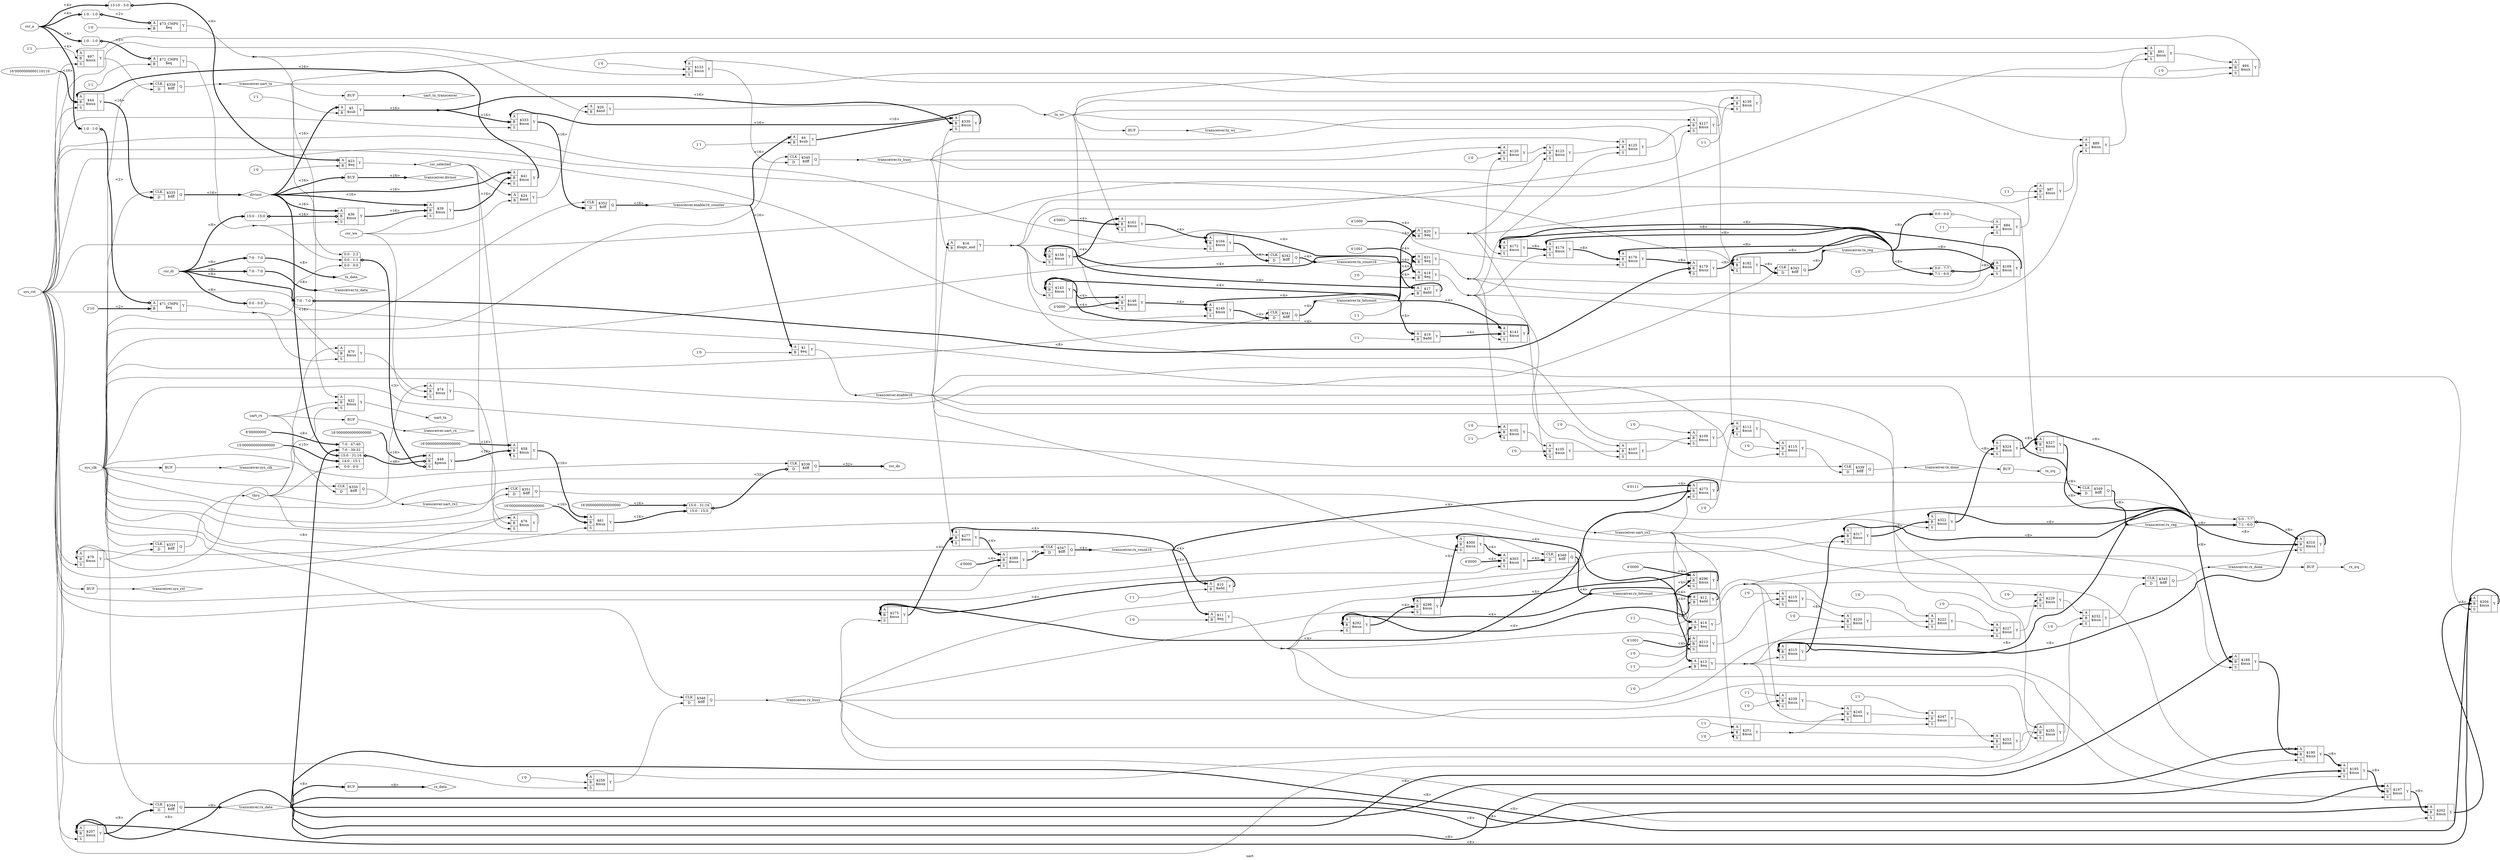 digraph "uart" {
label="uart";
rankdir="LR";
remincross=true;
n2 [ shape=diamond, label="transceiver.sys_rst", color="black", fontcolor="black" ];
n3 [ shape=diamond, label="transceiver.sys_clk", color="black", fontcolor="black" ];
n4 [ shape=diamond, label="transceiver.uart_rx", color="black", fontcolor="black" ];
n5 [ shape=diamond, label="transceiver.uart_tx", color="black", fontcolor="black" ];
n6 [ shape=diamond, label="transceiver.divisor", color="black", fontcolor="black" ];
n7 [ shape=diamond, label="transceiver.rx_data", color="black", fontcolor="black" ];
n8 [ shape=diamond, label="transceiver.rx_done", color="black", fontcolor="black" ];
n9 [ shape=diamond, label="transceiver.tx_data", color="black", fontcolor="black" ];
n10 [ shape=diamond, label="transceiver.tx_wr", color="black", fontcolor="black" ];
n11 [ shape=diamond, label="transceiver.tx_done", color="black", fontcolor="black" ];
n12 [ shape=diamond, label="transceiver.enable16_counter", color="black", fontcolor="black" ];
n13 [ shape=diamond, label="transceiver.enable16", color="black", fontcolor="black" ];
n14 [ shape=diamond, label="transceiver.uart_rx1", color="black", fontcolor="black" ];
n15 [ shape=diamond, label="transceiver.uart_rx2", color="black", fontcolor="black" ];
n16 [ shape=diamond, label="transceiver.rx_busy", color="black", fontcolor="black" ];
n17 [ shape=diamond, label="transceiver.rx_count16", color="black", fontcolor="black" ];
n18 [ shape=diamond, label="transceiver.rx_bitcount", color="black", fontcolor="black" ];
n19 [ shape=diamond, label="transceiver.rx_reg", color="black", fontcolor="black" ];
n20 [ shape=diamond, label="transceiver.tx_busy", color="black", fontcolor="black" ];
n21 [ shape=diamond, label="transceiver.tx_bitcount", color="black", fontcolor="black" ];
n22 [ shape=diamond, label="transceiver.tx_count16", color="black", fontcolor="black" ];
n23 [ shape=diamond, label="transceiver.tx_reg", color="black", fontcolor="black" ];
n121 [ shape=diamond, label="csr_selected", color="black", fontcolor="black" ];
n122 [ shape=diamond, label="uart_tx_transceiver", color="black", fontcolor="black" ];
n123 [ shape=diamond, label="thru", color="black", fontcolor="black" ];
n124 [ shape=diamond, label="tx_wr", color="black", fontcolor="black" ];
n125 [ shape=diamond, label="tx_data", color="black", fontcolor="black" ];
n126 [ shape=diamond, label="rx_data", color="black", fontcolor="black" ];
n127 [ shape=diamond, label="divisor", color="black", fontcolor="black" ];
n128 [ shape=octagon, label="uart_tx", color="black", fontcolor="black" ];
n129 [ shape=octagon, label="uart_rx", color="black", fontcolor="black" ];
n130 [ shape=octagon, label="tx_irq", color="black", fontcolor="black" ];
n131 [ shape=octagon, label="rx_irq", color="black", fontcolor="black" ];
n132 [ shape=octagon, label="csr_do", color="black", fontcolor="black" ];
n133 [ shape=octagon, label="csr_di", color="black", fontcolor="black" ];
n134 [ shape=octagon, label="csr_we", color="black", fontcolor="black" ];
n135 [ shape=octagon, label="csr_a", color="black", fontcolor="black" ];
n136 [ shape=octagon, label="sys_rst", color="black", fontcolor="black" ];
n137 [ shape=octagon, label="sys_clk", color="black", fontcolor="black" ];
c141 [ shape=record, label="{{<p138> CLK|<p139> D}|$352\n$dff|{<p140> Q}}" ];
v0 [ label="1'1" ];
c145 [ shape=record, label="{{<p142> A|<p143> B}|$4\n$sub|{<p144> Y}}" ];
v1 [ label="1'1" ];
c146 [ shape=record, label="{{<p142> A|<p143> B}|$5\n$sub|{<p144> Y}}" ];
c147 [ shape=record, label="{{<p138> CLK|<p139> D}|$350\n$dff|{<p140> Q}}" ];
c148 [ shape=record, label="{{<p138> CLK|<p139> D}|$349\n$dff|{<p140> Q}}" ];
v2 [ label="1'1" ];
c149 [ shape=record, label="{{<p142> A|<p143> B}|$10\n$add|{<p144> Y}}" ];
v3 [ label="1'0" ];
c150 [ shape=record, label="{{<p142> A|<p143> B}|$11\n$eq|{<p144> Y}}" ];
v4 [ label="1'1" ];
c151 [ shape=record, label="{{<p142> A|<p143> B}|$12\n$add|{<p144> Y}}" ];
v5 [ label="1'0" ];
c152 [ shape=record, label="{{<p142> A|<p143> B}|$13\n$eq|{<p144> Y}}" ];
v6 [ label="4'1001" ];
c153 [ shape=record, label="{{<p142> A|<p143> B}|$14\n$eq|{<p144> Y}}" ];
c154 [ shape=record, label="{{<p142> A|<p143> B}|$16\n$logic_and|{<p144> Y}}" ];
v7 [ label="1'1" ];
c155 [ shape=record, label="{{<p142> A|<p143> B}|$17\n$add|{<p144> Y}}" ];
v8 [ label="1'0" ];
c156 [ shape=record, label="{{<p142> A|<p143> B}|$18\n$eq|{<p144> Y}}" ];
v9 [ label="1'1" ];
c157 [ shape=record, label="{{<p142> A|<p143> B}|$19\n$add|{<p144> Y}}" ];
v10 [ label="4'1000" ];
c158 [ shape=record, label="{{<p142> A|<p143> B}|$20\n$eq|{<p144> Y}}" ];
v11 [ label="4'1001" ];
c159 [ shape=record, label="{{<p142> A|<p143> B}|$21\n$eq|{<p144> Y}}" ];
v12 [ label="1'1" ];
c161 [ shape=record, label="{{<p142> A|<p143> B|<p160> S}|$84\n$mux|{<p144> Y}}" ];
x13 [ shape=record, style=rounded, label="<s0> 0:0 - 0:0 " ];
x13:e -> c161:p142:w [arrowhead=odiamond, arrowtail=odiamond, dir=both, color="black", label=""];
v14 [ label="1'1" ];
c162 [ shape=record, label="{{<p142> A|<p143> B|<p160> S}|$87\n$mux|{<p144> Y}}" ];
c163 [ shape=record, label="{{<p142> A|<p143> B|<p160> S}|$89\n$mux|{<p144> Y}}" ];
c164 [ shape=record, label="{{<p142> A|<p143> B|<p160> S}|$91\n$mux|{<p144> Y}}" ];
v15 [ label="1'0" ];
c165 [ shape=record, label="{{<p142> A|<p143> B|<p160> S}|$94\n$mux|{<p144> Y}}" ];
v16 [ label="1'1" ];
c166 [ shape=record, label="{{<p142> A|<p143> B|<p160> S}|$97\n$mux|{<p144> Y}}" ];
v17 [ label="1'1" ];
v18 [ label="1'0" ];
c167 [ shape=record, label="{{<p142> A|<p143> B|<p160> S}|$102\n$mux|{<p144> Y}}" ];
v19 [ label="1'0" ];
c168 [ shape=record, label="{{<p142> A|<p143> B|<p160> S}|$105\n$mux|{<p144> Y}}" ];
v20 [ label="1'0" ];
c169 [ shape=record, label="{{<p142> A|<p143> B|<p160> S}|$107\n$mux|{<p144> Y}}" ];
v21 [ label="1'0" ];
c170 [ shape=record, label="{{<p142> A|<p143> B|<p160> S}|$109\n$mux|{<p144> Y}}" ];
v22 [ label="1'0" ];
c171 [ shape=record, label="{{<p142> A|<p143> B|<p160> S}|$112\n$mux|{<p144> Y}}" ];
v23 [ label="1'0" ];
c172 [ shape=record, label="{{<p142> A|<p143> B|<p160> S}|$115\n$mux|{<p144> Y}}" ];
v24 [ label="1'0" ];
c173 [ shape=record, label="{{<p142> A|<p143> B|<p160> S}|$120\n$mux|{<p144> Y}}" ];
c174 [ shape=record, label="{{<p142> A|<p143> B|<p160> S}|$123\n$mux|{<p144> Y}}" ];
c175 [ shape=record, label="{{<p142> A|<p143> B|<p160> S}|$125\n$mux|{<p144> Y}}" ];
c176 [ shape=record, label="{{<p142> A|<p143> B|<p160> S}|$127\n$mux|{<p144> Y}}" ];
v25 [ label="1'1" ];
c177 [ shape=record, label="{{<p142> A|<p143> B|<p160> S}|$130\n$mux|{<p144> Y}}" ];
v26 [ label="1'0" ];
c178 [ shape=record, label="{{<p142> A|<p143> B|<p160> S}|$133\n$mux|{<p144> Y}}" ];
c179 [ shape=record, label="{{<p142> A|<p143> B|<p160> S}|$141\n$mux|{<p144> Y}}" ];
c180 [ shape=record, label="{{<p142> A|<p143> B|<p160> S}|$143\n$mux|{<p144> Y}}" ];
v27 [ label="4'0000" ];
c181 [ shape=record, label="{{<p142> A|<p143> B|<p160> S}|$146\n$mux|{<p144> Y}}" ];
c182 [ shape=record, label="{{<p142> A|<p143> B|<p160> S}|$149\n$mux|{<p144> Y}}" ];
c183 [ shape=record, label="{{<p142> A|<p143> B|<p160> S}|$158\n$mux|{<p144> Y}}" ];
v28 [ label="4'0001" ];
c184 [ shape=record, label="{{<p142> A|<p143> B|<p160> S}|$161\n$mux|{<p144> Y}}" ];
c185 [ shape=record, label="{{<p142> A|<p143> B|<p160> S}|$164\n$mux|{<p144> Y}}" ];
v30 [ label="1'0" ];
c186 [ shape=record, label="{{<p142> A|<p143> B|<p160> S}|$169\n$mux|{<p144> Y}}" ];
x29 [ shape=record, style=rounded, label="<s1> 0:0 - 7:7 |<s0> 7:1 - 6:0 " ];
x29:e -> c186:p142:w [arrowhead=odiamond, arrowtail=odiamond, dir=both, color="black", style="setlinewidth(3)", label="<8>"];
c187 [ shape=record, label="{{<p142> A|<p143> B|<p160> S}|$172\n$mux|{<p144> Y}}" ];
c188 [ shape=record, label="{{<p142> A|<p143> B|<p160> S}|$174\n$mux|{<p144> Y}}" ];
c189 [ shape=record, label="{{<p142> A|<p143> B|<p160> S}|$176\n$mux|{<p144> Y}}" ];
c190 [ shape=record, label="{{<p142> A|<p143> B|<p160> S}|$179\n$mux|{<p144> Y}}" ];
x31 [ shape=record, style=rounded, label="<s0> 7:0 - 7:0 " ];
x31:e -> c190:p143:w [arrowhead=odiamond, arrowtail=odiamond, dir=both, color="black", style="setlinewidth(3)", label="<8>"];
c191 [ shape=record, label="{{<p142> A|<p143> B|<p160> S}|$182\n$mux|{<p144> Y}}" ];
c192 [ shape=record, label="{{<p142> A|<p143> B|<p160> S}|$188\n$mux|{<p144> Y}}" ];
c193 [ shape=record, label="{{<p142> A|<p143> B|<p160> S}|$190\n$mux|{<p144> Y}}" ];
c194 [ shape=record, label="{{<p142> A|<p143> B|<p160> S}|$195\n$mux|{<p144> Y}}" ];
c195 [ shape=record, label="{{<p142> A|<p143> B|<p160> S}|$197\n$mux|{<p144> Y}}" ];
c196 [ shape=record, label="{{<p142> A|<p143> B|<p160> S}|$202\n$mux|{<p144> Y}}" ];
c197 [ shape=record, label="{{<p142> A|<p143> B|<p160> S}|$204\n$mux|{<p144> Y}}" ];
c198 [ shape=record, label="{{<p142> A|<p143> B|<p160> S}|$207\n$mux|{<p144> Y}}" ];
v32 [ label="1'1" ];
v33 [ label="1'0" ];
c199 [ shape=record, label="{{<p142> A|<p143> B|<p160> S}|$213\n$mux|{<p144> Y}}" ];
v34 [ label="1'0" ];
c200 [ shape=record, label="{{<p142> A|<p143> B|<p160> S}|$215\n$mux|{<p144> Y}}" ];
v35 [ label="1'0" ];
c201 [ shape=record, label="{{<p142> A|<p143> B|<p160> S}|$220\n$mux|{<p144> Y}}" ];
v36 [ label="1'0" ];
c202 [ shape=record, label="{{<p142> A|<p143> B|<p160> S}|$222\n$mux|{<p144> Y}}" ];
v37 [ label="1'0" ];
c203 [ shape=record, label="{{<p142> A|<p143> B|<p160> S}|$227\n$mux|{<p144> Y}}" ];
v38 [ label="1'0" ];
c204 [ shape=record, label="{{<p142> A|<p143> B|<p160> S}|$229\n$mux|{<p144> Y}}" ];
v39 [ label="1'0" ];
c205 [ shape=record, label="{{<p142> A|<p143> B|<p160> S}|$232\n$mux|{<p144> Y}}" ];
v40 [ label="1'0" ];
v41 [ label="1'1" ];
c206 [ shape=record, label="{{<p142> A|<p143> B|<p160> S}|$239\n$mux|{<p144> Y}}" ];
c207 [ shape=record, label="{{<p138> CLK|<p139> D}|$351\n$dff|{<p140> Q}}" ];
c208 [ shape=record, label="{{<p142> A|<p143> B|<p160> S}|$245\n$mux|{<p144> Y}}" ];
v42 [ label="1'1" ];
c209 [ shape=record, label="{{<p142> A|<p143> B|<p160> S}|$247\n$mux|{<p144> Y}}" ];
v43 [ label="1'0" ];
v44 [ label="1'1" ];
c210 [ shape=record, label="{{<p142> A|<p143> B|<p160> S}|$251\n$mux|{<p144> Y}}" ];
c211 [ shape=record, label="{{<p142> A|<p143> B|<p160> S}|$253\n$mux|{<p144> Y}}" ];
c212 [ shape=record, label="{{<p142> A|<p143> B|<p160> S}|$255\n$mux|{<p144> Y}}" ];
v45 [ label="1'0" ];
c213 [ shape=record, label="{{<p142> A|<p143> B|<p160> S}|$258\n$mux|{<p144> Y}}" ];
v46 [ label="4'0111" ];
c214 [ shape=record, label="{{<p142> A|<p143> B|<p160> S}|$273\n$mux|{<p144> Y}}" ];
c215 [ shape=record, label="{{<p142> A|<p143> B|<p160> S}|$275\n$mux|{<p144> Y}}" ];
c216 [ shape=record, label="{{<p142> A|<p143> B|<p160> S}|$277\n$mux|{<p144> Y}}" ];
v47 [ label="4'0000" ];
c217 [ shape=record, label="{{<p142> A|<p143> B|<p160> S}|$280\n$mux|{<p144> Y}}" ];
c218 [ shape=record, label="{{<p142> A|<p143> B|<p160> S}|$292\n$mux|{<p144> Y}}" ];
v48 [ label="4'0000" ];
c219 [ shape=record, label="{{<p142> A|<p143> B|<p160> S}|$296\n$mux|{<p144> Y}}" ];
c220 [ shape=record, label="{{<p142> A|<p143> B|<p160> S}|$298\n$mux|{<p144> Y}}" ];
c221 [ shape=record, label="{{<p142> A|<p143> B|<p160> S}|$300\n$mux|{<p144> Y}}" ];
v49 [ label="4'0000" ];
c222 [ shape=record, label="{{<p142> A|<p143> B|<p160> S}|$303\n$mux|{<p144> Y}}" ];
c223 [ shape=record, label="{{<p142> A|<p143> B|<p160> S}|$310\n$mux|{<p144> Y}}" ];
x50 [ shape=record, style=rounded, label="<s1> 0:0 - 7:7 |<s0> 7:1 - 6:0 " ];
x50:e -> c223:p142:w [arrowhead=odiamond, arrowtail=odiamond, dir=both, color="black", style="setlinewidth(3)", label="<8>"];
c224 [ shape=record, label="{{<p142> A|<p143> B|<p160> S}|$315\n$mux|{<p144> Y}}" ];
c225 [ shape=record, label="{{<p142> A|<p143> B|<p160> S}|$317\n$mux|{<p144> Y}}" ];
c226 [ shape=record, label="{{<p142> A|<p143> B|<p160> S}|$322\n$mux|{<p144> Y}}" ];
c227 [ shape=record, label="{{<p142> A|<p143> B|<p160> S}|$324\n$mux|{<p144> Y}}" ];
c228 [ shape=record, label="{{<p142> A|<p143> B|<p160> S}|$327\n$mux|{<p144> Y}}" ];
c229 [ shape=record, label="{{<p142> A|<p143> B|<p160> S}|$330\n$mux|{<p144> Y}}" ];
c230 [ shape=record, label="{{<p142> A|<p143> B|<p160> S}|$333\n$mux|{<p144> Y}}" ];
c231 [ shape=record, label="{{<p138> CLK|<p139> D}|$338\n$dff|{<p140> Q}}" ];
c232 [ shape=record, label="{{<p138> CLK|<p139> D}|$339\n$dff|{<p140> Q}}" ];
c233 [ shape=record, label="{{<p138> CLK|<p139> D}|$340\n$dff|{<p140> Q}}" ];
c234 [ shape=record, label="{{<p138> CLK|<p139> D}|$341\n$dff|{<p140> Q}}" ];
c235 [ shape=record, label="{{<p138> CLK|<p139> D}|$342\n$dff|{<p140> Q}}" ];
c236 [ shape=record, label="{{<p138> CLK|<p139> D}|$343\n$dff|{<p140> Q}}" ];
c237 [ shape=record, label="{{<p138> CLK|<p139> D}|$344\n$dff|{<p140> Q}}" ];
c238 [ shape=record, label="{{<p138> CLK|<p139> D}|$345\n$dff|{<p140> Q}}" ];
c239 [ shape=record, label="{{<p138> CLK|<p139> D}|$346\n$dff|{<p140> Q}}" ];
c240 [ shape=record, label="{{<p138> CLK|<p139> D}|$347\n$dff|{<p140> Q}}" ];
c241 [ shape=record, label="{{<p138> CLK|<p139> D}|$348\n$dff|{<p140> Q}}" ];
v51 [ label="1'0" ];
c242 [ shape=record, label="{{<p142> A|<p143> B}|$73_CMP0\n$eq|{<p144> Y}}" ];
x52 [ shape=record, style=rounded, label="<s0> 1:0 - 1:0 " ];
x52:e -> c242:p142:w [arrowhead=odiamond, arrowtail=odiamond, dir=both, color="black", style="setlinewidth(3)", label="<2>"];
v53 [ label="1'1" ];
c243 [ shape=record, label="{{<p142> A|<p143> B}|$72_CMP0\n$eq|{<p144> Y}}" ];
x54 [ shape=record, style=rounded, label="<s0> 1:0 - 1:0 " ];
x54:e -> c243:p142:w [arrowhead=odiamond, arrowtail=odiamond, dir=both, color="black", style="setlinewidth(3)", label="<2>"];
c244 [ shape=record, label="{{<p142> A|<p143> B|<p160> S}|$70\n$mux|{<p144> Y}}" ];
x55 [ shape=record, style=rounded, label="<s0> 0:0 - 0:0 " ];
x55:e -> c244:p143:w [arrowhead=odiamond, arrowtail=odiamond, dir=both, color="black", label=""];
v56 [ label="2'10" ];
c245 [ shape=record, label="{{<p142> A|<p143> B}|$71_CMP0\n$eq|{<p144> Y}}" ];
x57 [ shape=record, style=rounded, label="<s0> 1:0 - 1:0 " ];
x57:e -> c245:p142:w [arrowhead=odiamond, arrowtail=odiamond, dir=both, color="black", style="setlinewidth(3)", label="<2>"];
v58 [ label="16'0000000000000000" ];
c246 [ shape=record, label="{{<p142> A|<p143> B|<p160> S}|$61\n$mux|{<p144> Y}}" ];
v59 [ label="16'0000000000000000" ];
c247 [ shape=record, label="{{<p142> A|<p143> B|<p160> S}|$58\n$mux|{<p144> Y}}" ];
c248 [ shape=record, label="{{<p138> CLK|<p139> D}|$337\n$dff|{<p140> Q}}" ];
v61 [ label="16'0000000000000000" ];
c249 [ shape=record, label="{{<p138> CLK|<p139> D}|$336\n$dff|{<p140> Q}}" ];
x60 [ shape=record, style=rounded, label="<s1> 15:0 - 31:16 |<s0> 15:0 - 15:0 " ];
x60:e -> c249:p139:w [arrowhead=odiamond, arrowtail=odiamond, dir=both, color="black", style="setlinewidth(3)", label="<32>"];
v64 [ label="8'00000000" ];
v65 [ label="15'000000000000000" ];
v66 [ label="16'0000000000000000" ];
c250 [ shape=record, label="{{<p142> A|<p143> B|<p160> S}|$48\n$pmux|{<p144> Y}}" ];
x62 [ shape=record, style=rounded, label="<s2> 0:0 - 2:2 |<s1> 0:0 - 1:1 |<s0> 0:0 - 0:0 " ];
x62:e -> c250:p160:w [arrowhead=odiamond, arrowtail=odiamond, dir=both, color="black", style="setlinewidth(3)", label="<3>"];
x63 [ shape=record, style=rounded, label="<s4> 7:0 - 47:40 |<s3> 7:0 - 39:32 |<s2> 15:0 - 31:16 |<s1> 14:0 - 15:1 |<s0> 0:0 - 0:0 " ];
x63:e -> c250:p143:w [arrowhead=odiamond, arrowtail=odiamond, dir=both, color="black", style="setlinewidth(3)", label="<48>"];
c251 [ shape=record, label="{{<p138> CLK|<p139> D}|$335\n$dff|{<p140> Q}}" ];
v67 [ label="16'0000000000110110" ];
c252 [ shape=record, label="{{<p142> A|<p143> B|<p160> S}|$44\n$mux|{<p144> Y}}" ];
c253 [ shape=record, label="{{<p142> A|<p143> B|<p160> S}|$41\n$mux|{<p144> Y}}" ];
c254 [ shape=record, label="{{<p142> A|<p143> B|<p160> S}|$39\n$mux|{<p144> Y}}" ];
c255 [ shape=record, label="{{<p142> A|<p143> B|<p160> S}|$79\n$mux|{<p144> Y}}" ];
c256 [ shape=record, label="{{<p142> A|<p143> B|<p160> S}|$36\n$mux|{<p144> Y}}" ];
x68 [ shape=record, style=rounded, label="<s0> 15:0 - 15:0 " ];
x68:e -> c256:p143:w [arrowhead=odiamond, arrowtail=odiamond, dir=both, color="black", style="setlinewidth(3)", label="<16>"];
c257 [ shape=record, label="{{<p142> A|<p143> B|<p160> S}|$76\n$mux|{<p144> Y}}" ];
c258 [ shape=record, label="{{<p142> A|<p143> B}|$26\n$and|{<p144> Y}}" ];
c259 [ shape=record, label="{{<p142> A|<p143> B|<p160> S}|$74\n$mux|{<p144> Y}}" ];
c260 [ shape=record, label="{{<p142> A|<p143> B}|$24\n$and|{<p144> Y}}" ];
v69 [ label="1'0" ];
c261 [ shape=record, label="{{<p142> A|<p143> B}|$23\n$eq|{<p144> Y}}" ];
x70 [ shape=record, style=rounded, label="<s0> 13:10 - 3:0 " ];
x70:e -> c261:p142:w [arrowhead=odiamond, arrowtail=odiamond, dir=both, color="black", style="setlinewidth(3)", label="<4>"];
c262 [ shape=record, label="{{<p142> A|<p143> B|<p160> S}|$22\n$mux|{<p144> Y}}" ];
v71 [ label="1'0" ];
c263 [ shape=record, label="{{<p142> A|<p143> B}|$1\n$eq|{<p144> Y}}" ];
x72 [shape=box, style=rounded, label="BUF"];
x73 [shape=box, style=rounded, label="BUF"];
x74 [shape=box, style=rounded, label="BUF"];
x75 [shape=box, style=rounded, label="BUF"];
x76 [ shape=record, style=rounded, label="<s0> 7:0 - 7:0 " ];
x77 [shape=box, style=rounded, label="BUF"];
x78 [shape=box, style=rounded, label="BUF"];
x79 [ shape=record, style=rounded, label="<s0> 7:0 - 7:0 " ];
x80 [shape=box, style=rounded, label="BUF"];
x81 [shape=box, style=rounded, label="BUF"];
x82 [shape=box, style=rounded, label="BUF"];
x77:e:e -> n10:w [color="black", label=""];
c214:p144:e -> c215:p142:w [color="black", style="setlinewidth(3)", label="<4>"];
c183:p144:e -> c184:p142:w [color="black", style="setlinewidth(3)", label="<4>"];
c200:p144:e -> c201:p142:w [color="black", label=""];
c184:p144:e -> c185:p142:w [color="black", style="setlinewidth(3)", label="<4>"];
c196:p144:e -> c197:p143:w [color="black", style="setlinewidth(3)", label="<8>"];
c206:p144:e -> c208:p142:w [color="black", label=""];
c247:p144:e -> c246:p142:w [color="black", style="setlinewidth(3)", label="<16>"];
c253:p144:e -> c252:p142:w [color="black", style="setlinewidth(3)", label="<16>"];
c254:p144:e -> c253:p143:w [color="black", style="setlinewidth(3)", label="<16>"];
c259:p144:e -> c257:p143:w [color="black", label=""];
c232:p140:e -> n11:w [color="black", label=""];
n11:e -> x81:w:w [color="black", label=""];
n110 [ shape=point ];
c245:p144:e -> n110:w [color="black", label=""];
n110:e -> c244:p160:w [color="black", label=""];
n110:e -> x62:s0:w [color="black", label=""];
c256:p144:e -> c254:p143:w [color="black", style="setlinewidth(3)", label="<16>"];
n112 [ shape=point ];
c243:p144:e -> n112:w [color="black", label=""];
n112:e -> c256:p160:w [color="black", label=""];
n112:e -> x62:s1:w [color="black", label=""];
c255:p144:e -> c248:p139:w [color="black", label=""];
c250:p144:e -> c247:p143:w [color="black", style="setlinewidth(3)", label="<16>"];
c252:p144:e -> c251:p139:w [color="black", style="setlinewidth(3)", label="<16>"];
c257:p144:e -> c255:p142:w [color="black", label=""];
n117 [ shape=point ];
c242:p144:e -> n117:w [color="black", label=""];
n117:e -> c258:p143:w [color="black", label=""];
n117:e -> x62:s2:w [color="black", label=""];
c260:p144:e -> c258:p142:w [color="black", label=""];
c246:p144:e -> x60:s0:w [color="black", style="setlinewidth(3)", label="<16>"];
c141:p140:e -> n12:w [color="black", style="setlinewidth(3)", label="<16>"];
n12:e -> c145:p142:w [color="black", style="setlinewidth(3)", label="<16>"];
n12:e -> c263:p142:w [color="black", style="setlinewidth(3)", label="<16>"];
c244:p144:e -> c259:p143:w [color="black", label=""];
c261:p144:e -> n121:w [color="black", label=""];
n121:e -> c247:p160:w [color="black", label=""];
n121:e -> c253:p160:w [color="black", label=""];
n121:e -> c257:p160:w [color="black", label=""];
n121:e -> c260:p142:w [color="black", label=""];
x78:e:e -> n122:w [color="black", label=""];
c248:p140:e -> n123:w [color="black", label=""];
n123:e -> c244:p142:w [color="black", label=""];
n123:e -> c255:p143:w [color="black", label=""];
n123:e -> c257:p142:w [color="black", label=""];
n123:e -> c259:p142:w [color="black", label=""];
n123:e -> c262:p160:w [color="black", label=""];
n123:e -> x63:s0:w [color="black", label=""];
c258:p144:e -> n124:w [color="black", label=""];
n124:e -> c165:p160:w [color="black", label=""];
n124:e -> c171:p160:w [color="black", label=""];
n124:e -> c177:p160:w [color="black", label=""];
n124:e -> c181:p160:w [color="black", label=""];
n124:e -> c184:p160:w [color="black", label=""];
n124:e -> c190:p160:w [color="black", label=""];
n124:e -> x77:w:w [color="black", label=""];
x79:e -> n125:w [color="black", style="setlinewidth(3)", label="<8>"];
x80:e:e -> n126:w [color="black", style="setlinewidth(3)", label="<8>"];
c251:p140:e -> n127:w [color="black", style="setlinewidth(3)", label="<16>"];
n127:e -> c146:p142:w [color="black", style="setlinewidth(3)", label="<16>"];
n127:e -> c253:p142:w [color="black", style="setlinewidth(3)", label="<16>"];
n127:e -> c254:p142:w [color="black", style="setlinewidth(3)", label="<16>"];
n127:e -> c256:p142:w [color="black", style="setlinewidth(3)", label="<16>"];
n127:e -> x63:s2:w [color="black", style="setlinewidth(3)", label="<16>"];
n127:e -> x75:w:w [color="black", style="setlinewidth(3)", label="<16>"];
c262:p144:e -> n128:w [color="black", label=""];
n129:e -> c147:p139:w [color="black", label=""];
n129:e -> c262:p143:w [color="black", label=""];
n129:e -> x74:w:w [color="black", label=""];
c263:p144:e -> n13:w [color="black", label=""];
n13:e -> c154:p142:w [color="black", label=""];
n13:e -> c197:p160:w [color="black", label=""];
n13:e -> c204:p160:w [color="black", label=""];
n13:e -> c212:p160:w [color="black", label=""];
n13:e -> c216:p160:w [color="black", label=""];
n13:e -> c221:p160:w [color="black", label=""];
n13:e -> c227:p160:w [color="black", label=""];
n13:e -> c229:p160:w [color="black", label=""];
x81:e:e -> n130:w [color="black", label=""];
x82:e:e -> n131:w [color="black", label=""];
c249:p140:e -> n132:w [color="black", style="setlinewidth(3)", label="<32>"];
n133:e -> x31:s0:w [color="black", style="setlinewidth(3)", label="<8>"];
n133:e -> x55:s0:w [color="black", style="setlinewidth(3)", label="<8>"];
n133:e -> x68:s0:w [color="black", style="setlinewidth(3)", label="<8>"];
n133:e -> x76:s0:w [color="black", style="setlinewidth(3)", label="<8>"];
n133:e -> x79:s0:w [color="black", style="setlinewidth(3)", label="<8>"];
n134:e -> c254:p160:w [color="black", label=""];
n134:e -> c259:p160:w [color="black", label=""];
n134:e -> c260:p143:w [color="black", label=""];
n135:e -> x52:s0:w [color="black", style="setlinewidth(3)", label="<4>"];
n135:e -> x54:s0:w [color="black", style="setlinewidth(3)", label="<4>"];
n135:e -> x57:s0:w [color="black", style="setlinewidth(3)", label="<4>"];
n135:e -> x70:s0:w [color="black", style="setlinewidth(3)", label="<4>"];
n136:e -> c166:p160:w [color="black", label=""];
n136:e -> c172:p160:w [color="black", label=""];
n136:e -> c178:p160:w [color="black", label=""];
n136:e -> c182:p160:w [color="black", label=""];
n136:e -> c185:p160:w [color="black", label=""];
n136:e -> c191:p160:w [color="black", label=""];
n136:e -> c198:p160:w [color="black", label=""];
n136:e -> c205:p160:w [color="black", label=""];
n136:e -> c213:p160:w [color="black", label=""];
n136:e -> c217:p160:w [color="black", label=""];
n136:e -> c222:p160:w [color="black", label=""];
n136:e -> c228:p160:w [color="black", label=""];
n136:e -> c230:p160:w [color="black", label=""];
n136:e -> c246:p160:w [color="black", label=""];
n136:e -> c252:p160:w [color="black", label=""];
n136:e -> c255:p160:w [color="black", label=""];
n136:e -> x72:w:w [color="black", label=""];
n137:e -> c141:p138:w [color="black", label=""];
n137:e -> c147:p138:w [color="black", label=""];
n137:e -> c148:p138:w [color="black", label=""];
n137:e -> c207:p138:w [color="black", label=""];
n137:e -> c231:p138:w [color="black", label=""];
n137:e -> c232:p138:w [color="black", label=""];
n137:e -> c233:p138:w [color="black", label=""];
n137:e -> c234:p138:w [color="black", label=""];
n137:e -> c235:p138:w [color="black", label=""];
n137:e -> c236:p138:w [color="black", label=""];
n137:e -> c237:p138:w [color="black", label=""];
n137:e -> c238:p138:w [color="black", label=""];
n137:e -> c239:p138:w [color="black", label=""];
n137:e -> c240:p138:w [color="black", label=""];
n137:e -> c241:p138:w [color="black", label=""];
n137:e -> c248:p138:w [color="black", label=""];
n137:e -> c249:p138:w [color="black", label=""];
n137:e -> c251:p138:w [color="black", label=""];
n137:e -> x73:w:w [color="black", label=""];
c147:p140:e -> n14:w [color="black", label=""];
n14:e -> c207:p139:w [color="black", label=""];
c207:p140:e -> n15:w [color="black", label=""];
n15:e -> c192:p160:w [color="black", label=""];
n15:e -> c199:p160:w [color="black", label=""];
n15:e -> c210:p160:w [color="black", label=""];
n15:e -> c214:p160:w [color="black", label=""];
n15:e -> c219:p160:w [color="black", label=""];
n15:e -> x50:s1:w [color="black", label=""];
c239:p140:e -> n16:w [color="black", label=""];
n16:e -> c196:p160:w [color="black", label=""];
n16:e -> c203:p160:w [color="black", label=""];
n16:e -> c211:p160:w [color="black", label=""];
n16:e -> c212:p142:w [color="black", label=""];
n16:e -> c215:p160:w [color="black", label=""];
n16:e -> c220:p160:w [color="black", label=""];
n16:e -> c226:p160:w [color="black", label=""];
c240:p140:e -> n17:w [color="black", style="setlinewidth(3)", label="<4>"];
n17:e -> c149:p142:w [color="black", style="setlinewidth(3)", label="<4>"];
n17:e -> c150:p142:w [color="black", style="setlinewidth(3)", label="<4>"];
n17:e -> c214:p143:w [color="black", style="setlinewidth(3)", label="<4>"];
n17:e -> c216:p142:w [color="black", style="setlinewidth(3)", label="<4>"];
c241:p140:e -> n18:w [color="black", style="setlinewidth(3)", label="<4>"];
n18:e -> c151:p142:w [color="black", style="setlinewidth(3)", label="<4>"];
n18:e -> c152:p142:w [color="black", style="setlinewidth(3)", label="<4>"];
n18:e -> c153:p142:w [color="black", style="setlinewidth(3)", label="<4>"];
n18:e -> c218:p142:w [color="black", style="setlinewidth(3)", label="<4>"];
n18:e -> c219:p143:w [color="black", style="setlinewidth(3)", label="<4>"];
n18:e -> c221:p142:w [color="black", style="setlinewidth(3)", label="<4>"];
c148:p140:e -> n19:w [color="black", style="setlinewidth(3)", label="<8>"];
n19:e -> c192:p143:w [color="black", style="setlinewidth(3)", label="<8>"];
n19:e -> c223:p143:w [color="black", style="setlinewidth(3)", label="<8>"];
n19:e -> c224:p143:w [color="black", style="setlinewidth(3)", label="<8>"];
n19:e -> c225:p142:w [color="black", style="setlinewidth(3)", label="<8>"];
n19:e -> c226:p142:w [color="black", style="setlinewidth(3)", label="<8>"];
n19:e -> c227:p142:w [color="black", style="setlinewidth(3)", label="<8>"];
n19:e -> c228:p143:w [color="black", style="setlinewidth(3)", label="<8>"];
n19:e -> x50:s0:w [color="black", style="setlinewidth(3)", label="<8>"];
x72:e:e -> n2:w [color="black", label=""];
c233:p140:e -> n20:w [color="black", label=""];
n20:e -> c154:p143:w [color="black", label=""];
n20:e -> c173:p142:w [color="black", label=""];
n20:e -> c174:p143:w [color="black", label=""];
n20:e -> c175:p142:w [color="black", label=""];
n20:e -> c176:p142:w [color="black", label=""];
c234:p140:e -> n21:w [color="black", style="setlinewidth(3)", label="<4>"];
n21:e -> c157:p142:w [color="black", style="setlinewidth(3)", label="<4>"];
n21:e -> c158:p142:w [color="black", style="setlinewidth(3)", label="<4>"];
n21:e -> c159:p142:w [color="black", style="setlinewidth(3)", label="<4>"];
n21:e -> c179:p142:w [color="black", style="setlinewidth(3)", label="<4>"];
n21:e -> c180:p142:w [color="black", style="setlinewidth(3)", label="<4>"];
n21:e -> c182:p143:w [color="black", style="setlinewidth(3)", label="<4>"];
c235:p140:e -> n22:w [color="black", style="setlinewidth(3)", label="<4>"];
n22:e -> c155:p142:w [color="black", style="setlinewidth(3)", label="<4>"];
n22:e -> c156:p142:w [color="black", style="setlinewidth(3)", label="<4>"];
n22:e -> c183:p142:w [color="black", style="setlinewidth(3)", label="<4>"];
n22:e -> c185:p143:w [color="black", style="setlinewidth(3)", label="<4>"];
c236:p140:e -> n23:w [color="black", style="setlinewidth(3)", label="<8>"];
n23:e -> c186:p143:w [color="black", style="setlinewidth(3)", label="<8>"];
n23:e -> c187:p143:w [color="black", style="setlinewidth(3)", label="<8>"];
n23:e -> c188:p142:w [color="black", style="setlinewidth(3)", label="<8>"];
n23:e -> c189:p142:w [color="black", style="setlinewidth(3)", label="<8>"];
n23:e -> c191:p143:w [color="black", style="setlinewidth(3)", label="<8>"];
n23:e -> x13:s0:w [color="black", style="setlinewidth(3)", label="<8>"];
n23:e -> x29:s0:w [color="black", style="setlinewidth(3)", label="<8>"];
c212:p144:e -> c213:p142:w [color="black", label=""];
c230:p144:e -> c141:p139:w [color="black", style="setlinewidth(3)", label="<16>"];
n26 [ shape=point ];
c146:p144:e -> n26:w [color="black", style="setlinewidth(3)", label="<16>"];
n26:e -> c229:p143:w [color="black", style="setlinewidth(3)", label="<16>"];
n26:e -> c230:p143:w [color="black", style="setlinewidth(3)", label="<16>"];
c145:p144:e -> c229:p142:w [color="black", style="setlinewidth(3)", label="<16>"];
c186:p144:e -> c187:p142:w [color="black", style="setlinewidth(3)", label="<8>"];
c229:p144:e -> c230:p142:w [color="black", style="setlinewidth(3)", label="<16>"];
x73:e:e -> n3:w [color="black", label=""];
c197:p144:e -> c198:p142:w [color="black", style="setlinewidth(3)", label="<8>"];
c198:p144:e -> c237:p139:w [color="black", style="setlinewidth(3)", label="<8>"];
c205:p144:e -> c238:p139:w [color="black", label=""];
c213:p144:e -> c239:p139:w [color="black", label=""];
c217:p144:e -> c240:p139:w [color="black", style="setlinewidth(3)", label="<4>"];
c222:p144:e -> c241:p139:w [color="black", style="setlinewidth(3)", label="<4>"];
c228:p144:e -> c148:p139:w [color="black", style="setlinewidth(3)", label="<8>"];
c187:p144:e -> c188:p143:w [color="black", style="setlinewidth(3)", label="<8>"];
c211:p144:e -> c212:p143:w [color="black", label=""];
c149:p144:e -> c215:p143:w [color="black", style="setlinewidth(3)", label="<4>"];
x74:e:e -> n4:w [color="black", label=""];
n40 [ shape=point ];
c150:p144:e -> n40:w [color="black", label=""];
n40:e -> c195:p160:w [color="black", label=""];
n40:e -> c202:p160:w [color="black", label=""];
n40:e -> c209:p160:w [color="black", label=""];
n40:e -> c218:p160:w [color="black", label=""];
n40:e -> c225:p160:w [color="black", label=""];
c151:p144:e -> c218:p143:w [color="black", style="setlinewidth(3)", label="<4>"];
n42 [ shape=point ];
c152:p144:e -> n42:w [color="black", label=""];
n42:e -> c194:p160:w [color="black", label=""];
n42:e -> c201:p160:w [color="black", label=""];
n42:e -> c208:p160:w [color="black", label=""];
n42:e -> c224:p160:w [color="black", label=""];
n43 [ shape=point ];
c153:p144:e -> n43:w [color="black", label=""];
n43:e -> c193:p160:w [color="black", label=""];
n43:e -> c200:p160:w [color="black", label=""];
n43:e -> c206:p160:w [color="black", label=""];
n43:e -> c223:p160:w [color="black", label=""];
c166:p144:e -> c231:p139:w [color="black", label=""];
c172:p144:e -> c232:p139:w [color="black", label=""];
c178:p144:e -> c233:p139:w [color="black", label=""];
c182:p144:e -> c234:p139:w [color="black", style="setlinewidth(3)", label="<4>"];
c185:p144:e -> c235:p139:w [color="black", style="setlinewidth(3)", label="<4>"];
c191:p144:e -> c236:p139:w [color="black", style="setlinewidth(3)", label="<8>"];
c231:p140:e -> n5:w [color="black", label=""];
n5:e -> c163:p142:w [color="black", label=""];
n5:e -> c164:p142:w [color="black", label=""];
n5:e -> c262:p142:w [color="black", label=""];
n5:e -> x78:w:w [color="black", label=""];
n50 [ shape=point ];
c154:p144:e -> n50:w [color="black", label=""];
n50:e -> c164:p160:w [color="black", label=""];
n50:e -> c170:p160:w [color="black", label=""];
n50:e -> c176:p160:w [color="black", label=""];
n50:e -> c180:p160:w [color="black", label=""];
n50:e -> c183:p160:w [color="black", label=""];
n50:e -> c189:p160:w [color="black", label=""];
c155:p144:e -> c183:p143:w [color="black", style="setlinewidth(3)", label="<4>"];
n52 [ shape=point ];
c156:p144:e -> n52:w [color="black", label=""];
n52:e -> c163:p160:w [color="black", label=""];
n52:e -> c169:p160:w [color="black", label=""];
n52:e -> c175:p160:w [color="black", label=""];
n52:e -> c179:p160:w [color="black", label=""];
n52:e -> c188:p160:w [color="black", label=""];
c157:p144:e -> c179:p143:w [color="black", style="setlinewidth(3)", label="<4>"];
n54 [ shape=point ];
c158:p144:e -> n54:w [color="black", label=""];
n54:e -> c162:p160:w [color="black", label=""];
n54:e -> c168:p160:w [color="black", label=""];
n54:e -> c174:p160:w [color="black", label=""];
n54:e -> c187:p160:w [color="black", label=""];
n55 [ shape=point ];
c159:p144:e -> n55:w [color="black", label=""];
n55:e -> c161:p160:w [color="black", label=""];
n55:e -> c167:p160:w [color="black", label=""];
n55:e -> c173:p160:w [color="black", label=""];
n55:e -> c186:p160:w [color="black", label=""];
c227:p144:e -> c228:p142:w [color="black", style="setlinewidth(3)", label="<8>"];
c161:p144:e -> c162:p142:w [color="black", label=""];
c188:p144:e -> c189:p143:w [color="black", style="setlinewidth(3)", label="<8>"];
c162:p144:e -> c163:p143:w [color="black", label=""];
x75:e:e -> n6:w [color="black", style="setlinewidth(3)", label="<16>"];
c226:p144:e -> c227:p143:w [color="black", style="setlinewidth(3)", label="<8>"];
c163:p144:e -> c164:p143:w [color="black", label=""];
c202:p144:e -> c203:p143:w [color="black", label=""];
c164:p144:e -> c165:p142:w [color="black", label=""];
c225:p144:e -> c226:p143:w [color="black", style="setlinewidth(3)", label="<8>"];
c165:p144:e -> c166:p142:w [color="black", label=""];
c189:p144:e -> c190:p142:w [color="black", style="setlinewidth(3)", label="<8>"];
c224:p144:e -> c225:p143:w [color="black", style="setlinewidth(3)", label="<8>"];
c201:p144:e -> c202:p143:w [color="black", label=""];
c167:p144:e -> c168:p142:w [color="black", label=""];
c237:p140:e -> n7:w [color="black", style="setlinewidth(3)", label="<8>"];
n7:e -> c192:p142:w [color="black", style="setlinewidth(3)", label="<8>"];
n7:e -> c193:p142:w [color="black", style="setlinewidth(3)", label="<8>"];
n7:e -> c194:p143:w [color="black", style="setlinewidth(3)", label="<8>"];
n7:e -> c195:p142:w [color="black", style="setlinewidth(3)", label="<8>"];
n7:e -> c196:p142:w [color="black", style="setlinewidth(3)", label="<8>"];
n7:e -> c197:p142:w [color="black", style="setlinewidth(3)", label="<8>"];
n7:e -> c198:p143:w [color="black", style="setlinewidth(3)", label="<8>"];
n7:e -> x63:s3:w [color="black", style="setlinewidth(3)", label="<8>"];
n7:e -> x80:w:w [color="black", style="setlinewidth(3)", label="<8>"];
c223:p144:e -> c224:p142:w [color="black", style="setlinewidth(3)", label="<8>"];
c168:p144:e -> c169:p143:w [color="black", label=""];
c190:p144:e -> c191:p142:w [color="black", style="setlinewidth(3)", label="<8>"];
c169:p144:e -> c170:p143:w [color="black", label=""];
c203:p144:e -> c204:p143:w [color="black", label=""];
c170:p144:e -> c171:p142:w [color="black", label=""];
c209:p144:e -> c211:p143:w [color="black", label=""];
c171:p144:e -> c172:p142:w [color="black", label=""];
c221:p144:e -> c222:p142:w [color="black", style="setlinewidth(3)", label="<4>"];
c199:p144:e -> c200:p143:w [color="black", label=""];
c238:p140:e -> n8:w [color="black", label=""];
n8:e -> x82:w:w [color="black", label=""];
c220:p144:e -> c221:p143:w [color="black", style="setlinewidth(3)", label="<4>"];
c173:p144:e -> c174:p142:w [color="black", label=""];
c192:p144:e -> c193:p143:w [color="black", style="setlinewidth(3)", label="<8>"];
c174:p144:e -> c175:p143:w [color="black", label=""];
c219:p144:e -> c220:p142:w [color="black", style="setlinewidth(3)", label="<4>"];
c175:p144:e -> c176:p143:w [color="black", label=""];
c208:p144:e -> c209:p143:w [color="black", label=""];
c176:p144:e -> c177:p142:w [color="black", label=""];
c218:p144:e -> c220:p143:w [color="black", style="setlinewidth(3)", label="<4>"];
c177:p144:e -> c178:p142:w [color="black", label=""];
x76:e -> n9:w [color="black", style="setlinewidth(3)", label="<8>"];
c193:p144:e -> c194:p142:w [color="black", style="setlinewidth(3)", label="<8>"];
c204:p144:e -> c205:p142:w [color="black", label=""];
c194:p144:e -> c195:p143:w [color="black", style="setlinewidth(3)", label="<8>"];
c179:p144:e -> c180:p143:w [color="black", style="setlinewidth(3)", label="<4>"];
c216:p144:e -> c217:p142:w [color="black", style="setlinewidth(3)", label="<4>"];
c180:p144:e -> c181:p142:w [color="black", style="setlinewidth(3)", label="<4>"];
n96 [ shape=point ];
c210:p144:e -> n96:w [color="black", label=""];
n96:e -> c208:p143:w [color="black", label=""];
n96:e -> c211:p142:w [color="black", label=""];
c181:p144:e -> c182:p142:w [color="black", style="setlinewidth(3)", label="<4>"];
c215:p144:e -> c216:p143:w [color="black", style="setlinewidth(3)", label="<4>"];
c195:p144:e -> c196:p143:w [color="black", style="setlinewidth(3)", label="<8>"];
v0:e -> c145:p143:w [color="black", label=""];
v1:e -> c146:p143:w [color="black", label=""];
v10:e -> c158:p143:w [color="black", style="setlinewidth(3)", label="<4>"];
v11:e -> c159:p143:w [color="black", style="setlinewidth(3)", label="<4>"];
v12:e -> c161:p143:w [color="black", label=""];
v14:e -> c162:p143:w [color="black", label=""];
v15:e -> c165:p143:w [color="black", label=""];
v16:e -> c166:p143:w [color="black", label=""];
v17:e -> c167:p143:w [color="black", label=""];
v18:e -> c167:p142:w [color="black", label=""];
v19:e -> c168:p143:w [color="black", label=""];
v2:e -> c149:p143:w [color="black", label=""];
v20:e -> c169:p142:w [color="black", label=""];
v21:e -> c170:p142:w [color="black", label=""];
v22:e -> c171:p143:w [color="black", label=""];
v23:e -> c172:p143:w [color="black", label=""];
v24:e -> c173:p143:w [color="black", label=""];
v25:e -> c177:p143:w [color="black", label=""];
v26:e -> c178:p143:w [color="black", label=""];
v27:e -> c181:p143:w [color="black", style="setlinewidth(3)", label="<4>"];
v28:e -> c184:p143:w [color="black", style="setlinewidth(3)", label="<4>"];
v3:e -> c150:p143:w [color="black", label=""];
v30:e -> x29:s1:w [color="black", label=""];
v32:e -> c199:p143:w [color="black", label=""];
v33:e -> c199:p142:w [color="black", label=""];
v34:e -> c200:p142:w [color="black", label=""];
v35:e -> c201:p143:w [color="black", label=""];
v36:e -> c202:p142:w [color="black", label=""];
v37:e -> c203:p142:w [color="black", label=""];
v38:e -> c204:p142:w [color="black", label=""];
v39:e -> c205:p143:w [color="black", label=""];
v4:e -> c151:p143:w [color="black", label=""];
v40:e -> c206:p143:w [color="black", label=""];
v41:e -> c206:p142:w [color="black", label=""];
v42:e -> c209:p142:w [color="black", label=""];
v43:e -> c210:p143:w [color="black", label=""];
v44:e -> c210:p142:w [color="black", label=""];
v45:e -> c213:p143:w [color="black", label=""];
v46:e -> c214:p142:w [color="black", style="setlinewidth(3)", label="<4>"];
v47:e -> c217:p143:w [color="black", style="setlinewidth(3)", label="<4>"];
v48:e -> c219:p142:w [color="black", style="setlinewidth(3)", label="<4>"];
v49:e -> c222:p143:w [color="black", style="setlinewidth(3)", label="<4>"];
v5:e -> c152:p143:w [color="black", label=""];
v51:e -> c242:p143:w [color="black", label=""];
v53:e -> c243:p143:w [color="black", label=""];
v56:e -> c245:p143:w [color="black", style="setlinewidth(3)", label="<2>"];
v58:e -> c246:p143:w [color="black", style="setlinewidth(3)", label="<16>"];
v59:e -> c247:p142:w [color="black", style="setlinewidth(3)", label="<16>"];
v6:e -> c153:p143:w [color="black", style="setlinewidth(3)", label="<4>"];
v61:e -> x60:s1:w [color="black", style="setlinewidth(3)", label="<16>"];
v64:e -> x63:s4:w [color="black", style="setlinewidth(3)", label="<8>"];
v65:e -> x63:s1:w [color="black", style="setlinewidth(3)", label="<15>"];
v66:e -> c250:p142:w [color="black", style="setlinewidth(3)", label="<16>"];
v67:e -> c252:p143:w [color="black", style="setlinewidth(3)", label="<16>"];
v69:e -> c261:p143:w [color="black", label=""];
v7:e -> c155:p143:w [color="black", label=""];
v71:e -> c263:p143:w [color="black", label=""];
v8:e -> c156:p143:w [color="black", label=""];
v9:e -> c157:p143:w [color="black", label=""];
}
